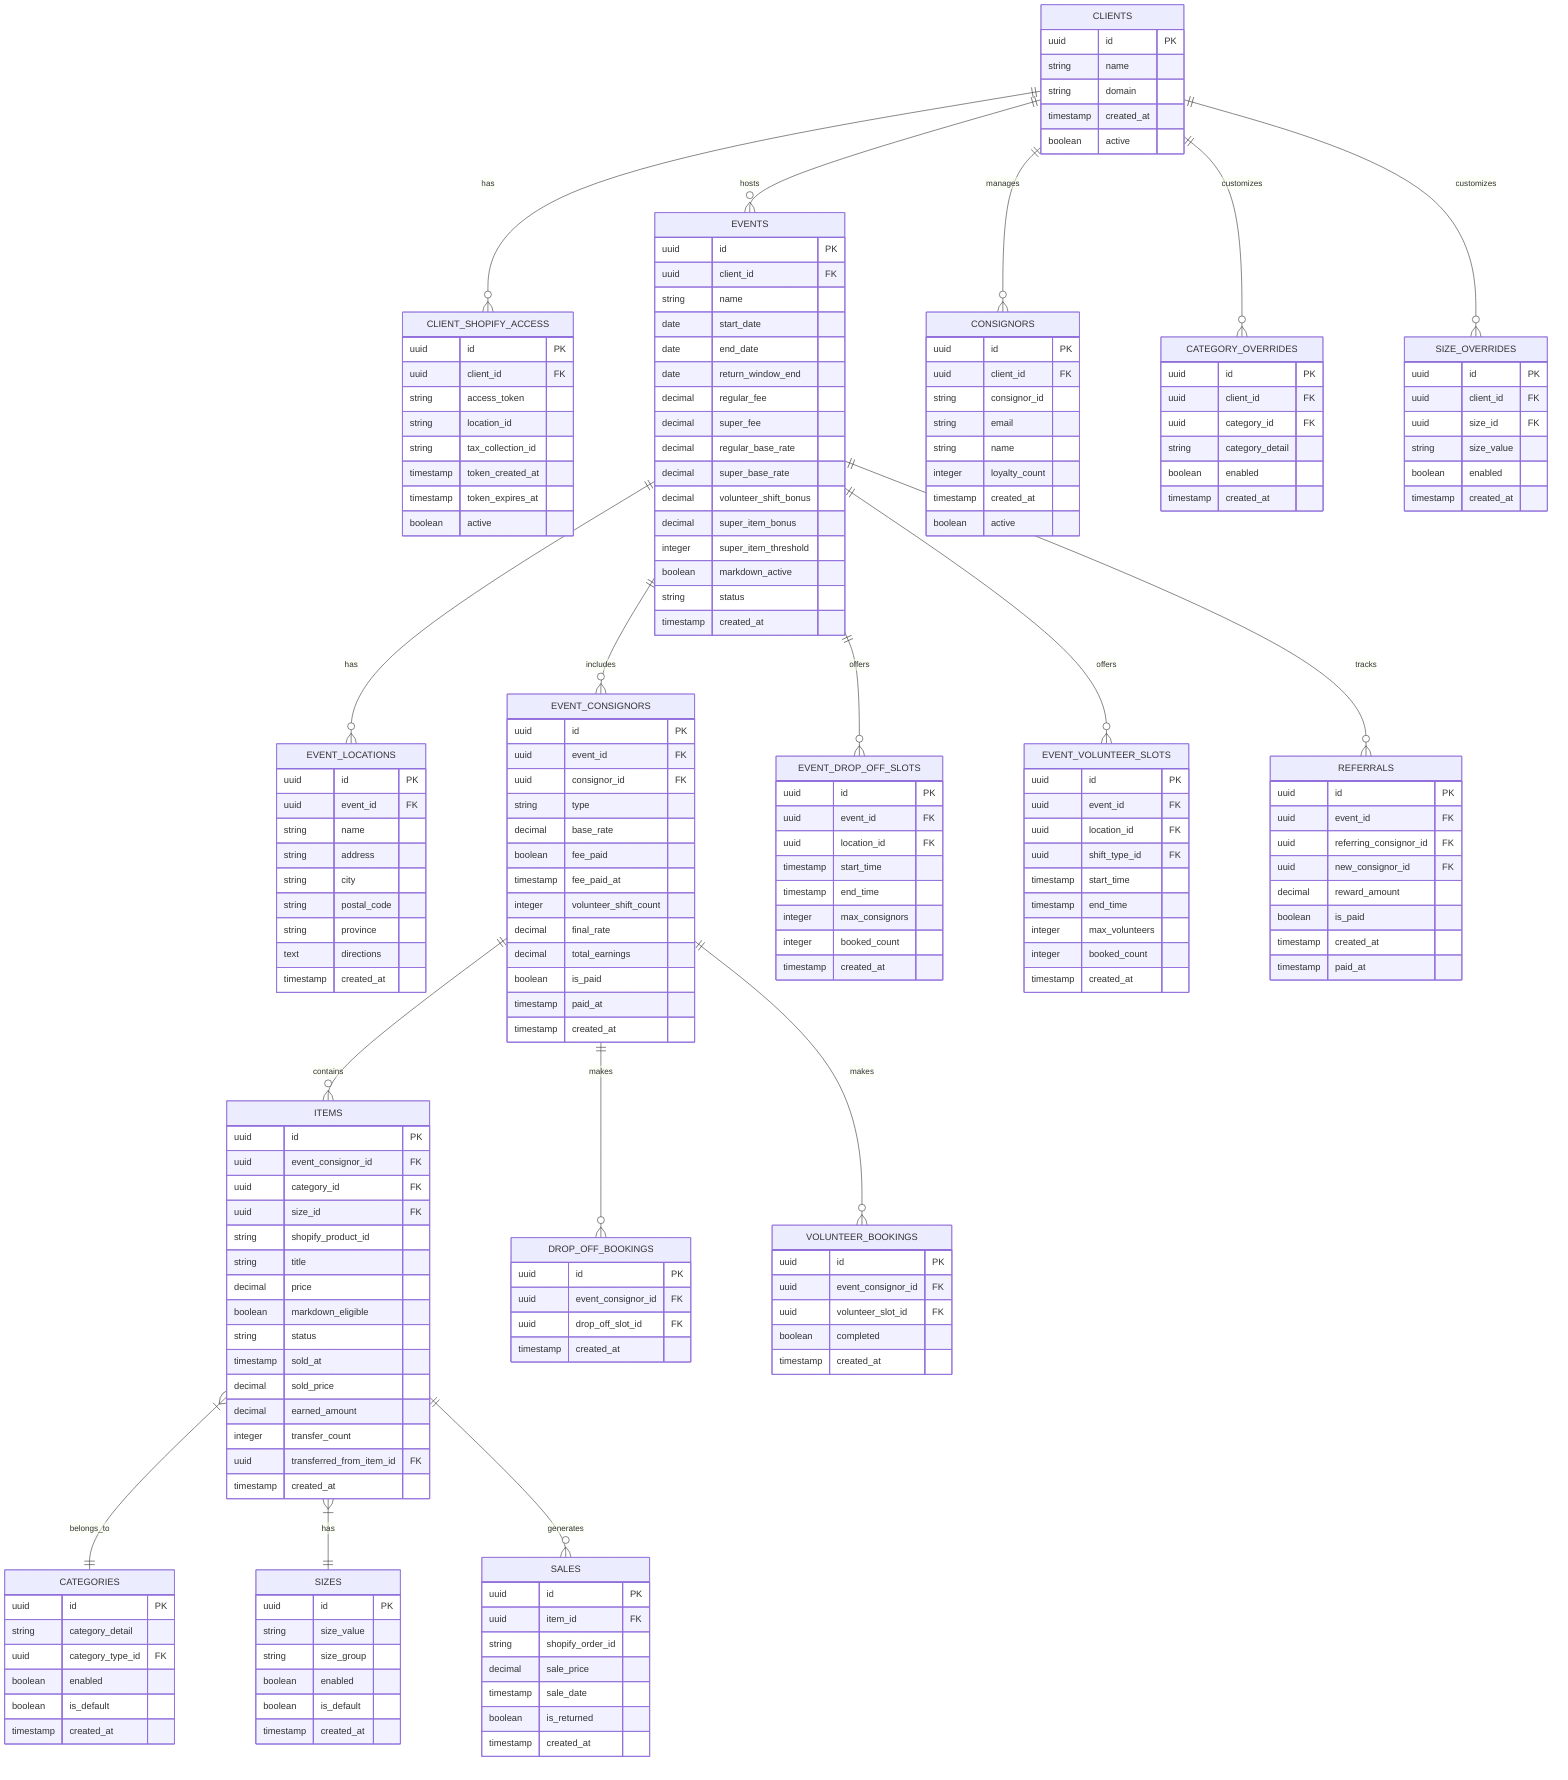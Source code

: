 erDiagram
    %% Client Management
    CLIENTS {
        uuid id PK
        string name
        string domain
        timestamp created_at
        boolean active
    }

    CLIENT_SHOPIFY_ACCESS {
        uuid id PK
        uuid client_id FK
        string access_token
        string location_id
        string tax_collection_id
        timestamp token_created_at
        timestamp token_expires_at
        boolean active
    }

    %% Event Management
    EVENTS {
        uuid id PK
        uuid client_id FK
        string name
        date start_date
        date end_date
        date return_window_end
        decimal regular_fee
        decimal super_fee
        decimal regular_base_rate
        decimal super_base_rate
        decimal volunteer_shift_bonus
        decimal super_item_bonus
        integer super_item_threshold
        boolean markdown_active
        string status
        timestamp created_at
    }

    EVENT_LOCATIONS {
        uuid id PK
        uuid event_id FK
        string name
        string address
        string city
        string postal_code
        string province
        text directions
        timestamp created_at
    }

    %% Consignment Management
    CONSIGNORS {
        uuid id PK
        uuid client_id FK
        string consignor_id
        string email
        string name
        integer loyalty_count
        timestamp created_at
        boolean active
    }

    EVENT_CONSIGNORS {
        uuid id PK
        uuid event_id FK
        uuid consignor_id FK
        string type
        decimal base_rate
        boolean fee_paid
        timestamp fee_paid_at
        integer volunteer_shift_count
        decimal final_rate
        decimal total_earnings
        boolean is_paid
        timestamp paid_at
        timestamp created_at
    }

    ITEMS {
        uuid id PK
        uuid event_consignor_id FK
        uuid category_id FK
        uuid size_id FK
        string shopify_product_id
        string title
        decimal price
        boolean markdown_eligible
        string status
        timestamp sold_at
        decimal sold_price
        decimal earned_amount
        integer transfer_count
        uuid transferred_from_item_id FK
        timestamp created_at
    }

    %% Configuration Management
    CATEGORIES {
        uuid id PK
        string category_detail
        uuid category_type_id FK
        boolean enabled
        boolean is_default
        timestamp created_at
    }

    CATEGORY_OVERRIDES {
        uuid id PK
        uuid client_id FK
        uuid category_id FK
        string category_detail
        boolean enabled
        timestamp created_at
    }

    SIZES {
        uuid id PK
        string size_value
        string size_group
        boolean enabled
        boolean is_default
        timestamp created_at
    }

    SIZE_OVERRIDES {
        uuid id PK
        uuid client_id FK
        uuid size_id FK
        string size_value
        boolean enabled
        timestamp created_at
    }

    %% Scheduling
    EVENT_DROP_OFF_SLOTS {
        uuid id PK
        uuid event_id FK
        uuid location_id FK
        timestamp start_time
        timestamp end_time
        integer max_consignors
        integer booked_count
        timestamp created_at
    }

    EVENT_VOLUNTEER_SLOTS {
        uuid id PK
        uuid event_id FK
        uuid location_id FK
        uuid shift_type_id FK
        timestamp start_time
        timestamp end_time
        integer max_volunteers
        integer booked_count
        timestamp created_at
    }

    DROP_OFF_BOOKINGS {
        uuid id PK
        uuid event_consignor_id FK
        uuid drop_off_slot_id FK
        timestamp created_at
    }

    VOLUNTEER_BOOKINGS {
        uuid id PK
        uuid event_consignor_id FK
        uuid volunteer_slot_id FK
        boolean completed
        timestamp created_at
    }

    %% Sales & Reconciliation
    SALES {
        uuid id PK
        uuid item_id FK
        string shopify_order_id
        decimal sale_price
        timestamp sale_date
        boolean is_returned
        timestamp created_at
    }

    REFERRALS {
        uuid id PK
        uuid event_id FK
        uuid referring_consignor_id FK
        uuid new_consignor_id FK
        decimal reward_amount
        boolean is_paid
        timestamp created_at
        timestamp paid_at
    }

    %% Relationships
    CLIENTS ||--o{ CLIENT_SHOPIFY_ACCESS : has
    CLIENTS ||--o{ EVENTS : hosts
    EVENTS ||--o{ EVENT_LOCATIONS : has
    CLIENTS ||--o{ CONSIGNORS : manages
    EVENTS ||--o{ EVENT_CONSIGNORS : includes
    EVENT_CONSIGNORS ||--o{ ITEMS : contains
    ITEMS }|--|| CATEGORIES : belongs_to
    ITEMS }|--|| SIZES : has
    CLIENTS ||--o{ CATEGORY_OVERRIDES : customizes
    CLIENTS ||--o{ SIZE_OVERRIDES : customizes
    EVENTS ||--o{ EVENT_DROP_OFF_SLOTS : offers
    EVENTS ||--o{ EVENT_VOLUNTEER_SLOTS : offers
    EVENT_CONSIGNORS ||--o{ DROP_OFF_BOOKINGS : makes
    EVENT_CONSIGNORS ||--o{ VOLUNTEER_BOOKINGS : makes
    ITEMS ||--o{ SALES : generates
    EVENTS ||--o{ REFERRALS : tracks